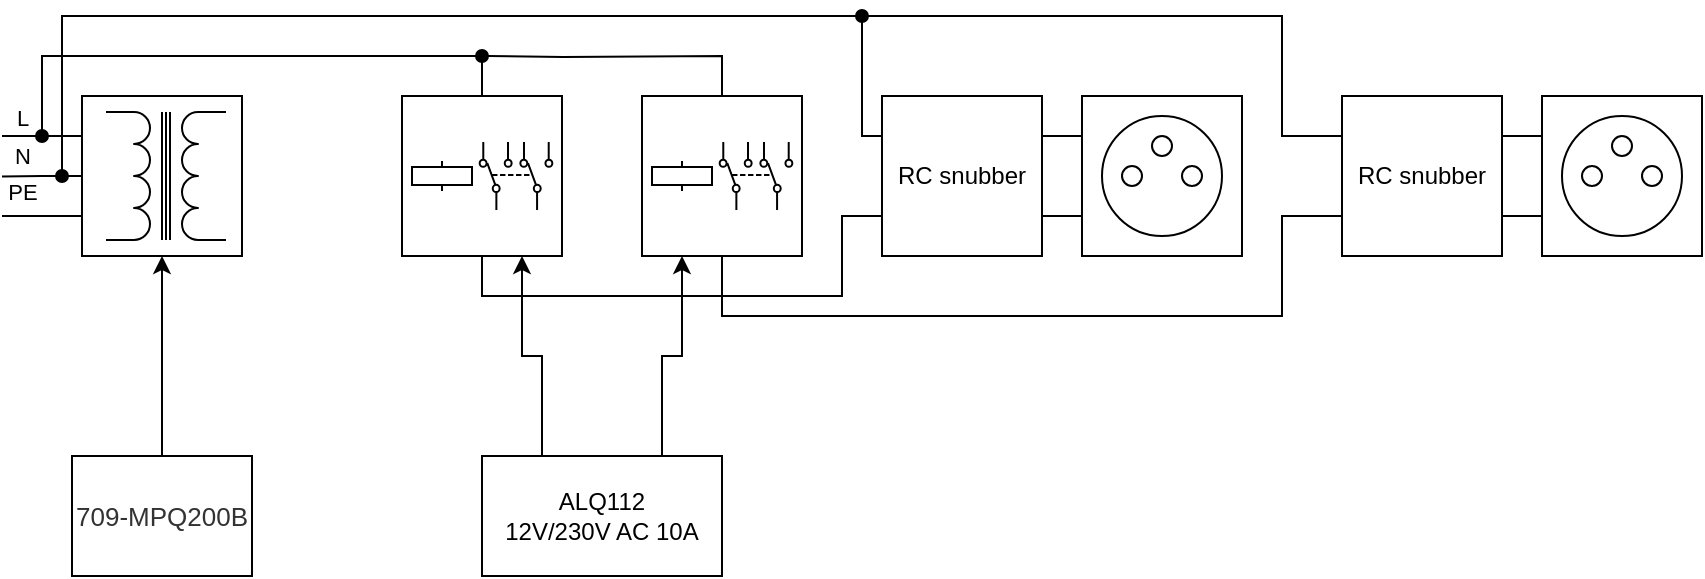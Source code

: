 <mxfile version="26.0.14">
  <diagram name="Page-1" id="16e2658f-23c8-b752-8be9-c03fbebb8bbe">
    <mxGraphModel dx="853" dy="530" grid="1" gridSize="10" guides="1" tooltips="1" connect="1" arrows="1" fold="1" page="1" pageScale="1" pageWidth="1100" pageHeight="850" background="none" math="0" shadow="0">
      <root>
        <mxCell id="0" />
        <mxCell id="1" parent="0" />
        <mxCell id="LKb27FOyA3Ze82E5zqdl-3" value="" style="group" vertex="1" connectable="0" parent="1">
          <mxGeometry x="80" y="60" width="80" height="80" as="geometry" />
        </mxCell>
        <mxCell id="LKb27FOyA3Ze82E5zqdl-4" style="edgeStyle=orthogonalEdgeStyle;rounded=0;orthogonalLoop=1;jettySize=auto;html=1;exitX=0;exitY=0.25;exitDx=0;exitDy=0;startArrow=none;startFill=0;endArrow=none;" edge="1" parent="LKb27FOyA3Ze82E5zqdl-3" source="LKb27FOyA3Ze82E5zqdl-2">
          <mxGeometry relative="1" as="geometry">
            <mxPoint x="-40" y="20.023" as="targetPoint" />
          </mxGeometry>
        </mxCell>
        <mxCell id="LKb27FOyA3Ze82E5zqdl-5" value="L" style="edgeLabel;html=1;align=center;verticalAlign=middle;resizable=0;points=[];" vertex="1" connectable="0" parent="LKb27FOyA3Ze82E5zqdl-4">
          <mxGeometry x="0.157" y="-1" relative="1" as="geometry">
            <mxPoint x="-7" y="-9" as="offset" />
          </mxGeometry>
        </mxCell>
        <mxCell id="LKb27FOyA3Ze82E5zqdl-6" style="edgeStyle=orthogonalEdgeStyle;rounded=0;orthogonalLoop=1;jettySize=auto;html=1;exitX=0;exitY=0.5;exitDx=0;exitDy=0;endArrow=none;startFill=0;" edge="1" parent="LKb27FOyA3Ze82E5zqdl-3" source="LKb27FOyA3Ze82E5zqdl-2">
          <mxGeometry relative="1" as="geometry">
            <mxPoint x="-40" y="40.2" as="targetPoint" />
          </mxGeometry>
        </mxCell>
        <mxCell id="LKb27FOyA3Ze82E5zqdl-7" value="N" style="edgeLabel;html=1;align=center;verticalAlign=middle;resizable=0;points=[];" vertex="1" connectable="0" parent="LKb27FOyA3Ze82E5zqdl-6">
          <mxGeometry x="-0.273" y="-1" relative="1" as="geometry">
            <mxPoint x="-15" y="-9" as="offset" />
          </mxGeometry>
        </mxCell>
        <mxCell id="LKb27FOyA3Ze82E5zqdl-2" value="" style="rounded=0;whiteSpace=wrap;html=1;" vertex="1" parent="LKb27FOyA3Ze82E5zqdl-3">
          <mxGeometry width="80" height="80" as="geometry" />
        </mxCell>
        <mxCell id="LKb27FOyA3Ze82E5zqdl-1" value="" style="pointerEvents=1;verticalLabelPosition=bottom;shadow=0;dashed=0;align=center;html=1;verticalAlign=top;shape=mxgraph.electrical.inductors.transformer_1;rotation=-90;" vertex="1" parent="LKb27FOyA3Ze82E5zqdl-3">
          <mxGeometry x="10" y="10" width="64" height="60" as="geometry" />
        </mxCell>
        <mxCell id="LKb27FOyA3Ze82E5zqdl-11" style="edgeStyle=orthogonalEdgeStyle;rounded=0;orthogonalLoop=1;jettySize=auto;html=1;entryX=0;entryY=0.75;entryDx=0;entryDy=0;endArrow=none;startFill=0;" edge="1" parent="1" target="LKb27FOyA3Ze82E5zqdl-2">
          <mxGeometry relative="1" as="geometry">
            <mxPoint x="40" y="120" as="sourcePoint" />
            <Array as="points">
              <mxPoint x="40" y="120" />
            </Array>
          </mxGeometry>
        </mxCell>
        <mxCell id="LKb27FOyA3Ze82E5zqdl-12" value="PE" style="edgeLabel;html=1;align=center;verticalAlign=middle;resizable=0;points=[];" vertex="1" connectable="0" parent="LKb27FOyA3Ze82E5zqdl-11">
          <mxGeometry x="0.155" relative="1" as="geometry">
            <mxPoint x="-13" y="-12" as="offset" />
          </mxGeometry>
        </mxCell>
        <mxCell id="LKb27FOyA3Ze82E5zqdl-18" value="" style="group" vertex="1" connectable="0" parent="1">
          <mxGeometry x="240" y="60" width="80" height="80" as="geometry" />
        </mxCell>
        <mxCell id="LKb27FOyA3Ze82E5zqdl-15" value="" style="whiteSpace=wrap;html=1;aspect=fixed;" vertex="1" parent="LKb27FOyA3Ze82E5zqdl-18">
          <mxGeometry width="80" height="80" as="geometry" />
        </mxCell>
        <mxCell id="LKb27FOyA3Ze82E5zqdl-16" value="" style="pointerEvents=1;verticalLabelPosition=bottom;shadow=0;dashed=0;align=center;html=1;verticalAlign=top;shape=mxgraph.electrical.electro-mechanical.dpdt3;elSwitchState=1;rotation=-90;" vertex="1" parent="LKb27FOyA3Ze82E5zqdl-18">
          <mxGeometry x="40" y="21.83" width="34" height="36.34" as="geometry" />
        </mxCell>
        <mxCell id="LKb27FOyA3Ze82E5zqdl-17" value="" style="pointerEvents=1;verticalLabelPosition=bottom;shadow=0;dashed=0;align=center;html=1;verticalAlign=top;shape=mxgraph.electrical.electro-mechanical.relay_coil;" vertex="1" parent="LKb27FOyA3Ze82E5zqdl-18">
          <mxGeometry x="5" y="32.5" width="30" height="15" as="geometry" />
        </mxCell>
        <mxCell id="LKb27FOyA3Ze82E5zqdl-20" style="edgeStyle=orthogonalEdgeStyle;rounded=0;orthogonalLoop=1;jettySize=auto;html=1;exitX=0.5;exitY=0;exitDx=0;exitDy=0;entryX=0.5;entryY=1;entryDx=0;entryDy=0;" edge="1" parent="1" source="LKb27FOyA3Ze82E5zqdl-19" target="LKb27FOyA3Ze82E5zqdl-2">
          <mxGeometry relative="1" as="geometry" />
        </mxCell>
        <mxCell id="LKb27FOyA3Ze82E5zqdl-19" value="&lt;span style=&quot;color: rgb(51, 51, 51); font-family: Arial, Helvetica, sans-serif; font-size: 13px; text-align: start; background-color: rgb(255, 255, 255);&quot;&gt;709-MPQ200B&lt;/span&gt;" style="rounded=0;whiteSpace=wrap;html=1;" vertex="1" parent="1">
          <mxGeometry x="75" y="240" width="90" height="60" as="geometry" />
        </mxCell>
        <mxCell id="LKb27FOyA3Ze82E5zqdl-21" style="edgeStyle=orthogonalEdgeStyle;rounded=0;orthogonalLoop=1;jettySize=auto;html=1;entryX=0.5;entryY=0;entryDx=0;entryDy=0;endArrow=none;startFill=1;endFill=1;startArrow=oval;" edge="1" parent="1" target="LKb27FOyA3Ze82E5zqdl-15">
          <mxGeometry relative="1" as="geometry">
            <mxPoint x="60" y="80" as="sourcePoint" />
            <Array as="points">
              <mxPoint x="60" y="40" />
              <mxPoint x="280" y="40" />
            </Array>
          </mxGeometry>
        </mxCell>
        <mxCell id="LKb27FOyA3Ze82E5zqdl-28" style="edgeStyle=orthogonalEdgeStyle;rounded=0;orthogonalLoop=1;jettySize=auto;html=1;exitX=0.25;exitY=0;exitDx=0;exitDy=0;entryX=0.75;entryY=1;entryDx=0;entryDy=0;" edge="1" parent="1" source="LKb27FOyA3Ze82E5zqdl-22" target="LKb27FOyA3Ze82E5zqdl-15">
          <mxGeometry relative="1" as="geometry" />
        </mxCell>
        <mxCell id="LKb27FOyA3Ze82E5zqdl-29" style="edgeStyle=orthogonalEdgeStyle;rounded=0;orthogonalLoop=1;jettySize=auto;html=1;exitX=0.75;exitY=0;exitDx=0;exitDy=0;entryX=0.25;entryY=1;entryDx=0;entryDy=0;" edge="1" parent="1" source="LKb27FOyA3Ze82E5zqdl-22" target="LKb27FOyA3Ze82E5zqdl-24">
          <mxGeometry relative="1" as="geometry" />
        </mxCell>
        <mxCell id="LKb27FOyA3Ze82E5zqdl-22" value="ALQ112&lt;br&gt;12V/230V AC 10A" style="rounded=0;whiteSpace=wrap;html=1;" vertex="1" parent="1">
          <mxGeometry x="280" y="240" width="120" height="60" as="geometry" />
        </mxCell>
        <mxCell id="LKb27FOyA3Ze82E5zqdl-23" value="" style="group" vertex="1" connectable="0" parent="1">
          <mxGeometry x="360" y="60" width="80" height="80" as="geometry" />
        </mxCell>
        <mxCell id="LKb27FOyA3Ze82E5zqdl-24" value="" style="whiteSpace=wrap;html=1;aspect=fixed;" vertex="1" parent="LKb27FOyA3Ze82E5zqdl-23">
          <mxGeometry width="80" height="80" as="geometry" />
        </mxCell>
        <mxCell id="LKb27FOyA3Ze82E5zqdl-25" value="" style="pointerEvents=1;verticalLabelPosition=bottom;shadow=0;dashed=0;align=center;html=1;verticalAlign=top;shape=mxgraph.electrical.electro-mechanical.dpdt3;elSwitchState=1;rotation=-90;" vertex="1" parent="LKb27FOyA3Ze82E5zqdl-23">
          <mxGeometry x="40" y="21.83" width="34" height="36.34" as="geometry" />
        </mxCell>
        <mxCell id="LKb27FOyA3Ze82E5zqdl-26" value="" style="pointerEvents=1;verticalLabelPosition=bottom;shadow=0;dashed=0;align=center;html=1;verticalAlign=top;shape=mxgraph.electrical.electro-mechanical.relay_coil;" vertex="1" parent="LKb27FOyA3Ze82E5zqdl-23">
          <mxGeometry x="5" y="32.5" width="30" height="15" as="geometry" />
        </mxCell>
        <mxCell id="LKb27FOyA3Ze82E5zqdl-27" style="edgeStyle=orthogonalEdgeStyle;rounded=0;orthogonalLoop=1;jettySize=auto;html=1;entryX=0.5;entryY=0;entryDx=0;entryDy=0;endArrow=none;startFill=1;startArrow=oval;" edge="1" parent="1" target="LKb27FOyA3Ze82E5zqdl-24">
          <mxGeometry relative="1" as="geometry">
            <mxPoint x="280" y="40" as="sourcePoint" />
          </mxGeometry>
        </mxCell>
        <mxCell id="LKb27FOyA3Ze82E5zqdl-47" style="edgeStyle=orthogonalEdgeStyle;rounded=0;orthogonalLoop=1;jettySize=auto;html=1;exitX=1;exitY=0.25;exitDx=0;exitDy=0;entryX=0;entryY=0.25;entryDx=0;entryDy=0;endArrow=none;startFill=0;" edge="1" parent="1" source="LKb27FOyA3Ze82E5zqdl-30" target="LKb27FOyA3Ze82E5zqdl-37">
          <mxGeometry relative="1" as="geometry" />
        </mxCell>
        <mxCell id="LKb27FOyA3Ze82E5zqdl-48" style="edgeStyle=orthogonalEdgeStyle;rounded=0;orthogonalLoop=1;jettySize=auto;html=1;exitX=1;exitY=0.75;exitDx=0;exitDy=0;entryX=0;entryY=0.75;entryDx=0;entryDy=0;endArrow=none;startFill=0;" edge="1" parent="1" source="LKb27FOyA3Ze82E5zqdl-30" target="LKb27FOyA3Ze82E5zqdl-37">
          <mxGeometry relative="1" as="geometry" />
        </mxCell>
        <mxCell id="LKb27FOyA3Ze82E5zqdl-30" value="RC snubber" style="whiteSpace=wrap;html=1;aspect=fixed;container=1;" vertex="1" parent="1">
          <mxGeometry x="480" y="60" width="80" height="80" as="geometry" />
        </mxCell>
        <mxCell id="LKb27FOyA3Ze82E5zqdl-49" style="edgeStyle=orthogonalEdgeStyle;rounded=0;orthogonalLoop=1;jettySize=auto;html=1;exitX=1;exitY=0.25;exitDx=0;exitDy=0;entryX=0;entryY=0.25;entryDx=0;entryDy=0;endArrow=none;startFill=0;" edge="1" parent="1" source="LKb27FOyA3Ze82E5zqdl-31" target="LKb27FOyA3Ze82E5zqdl-42">
          <mxGeometry relative="1" as="geometry" />
        </mxCell>
        <mxCell id="LKb27FOyA3Ze82E5zqdl-50" style="edgeStyle=orthogonalEdgeStyle;rounded=0;orthogonalLoop=1;jettySize=auto;html=1;exitX=1;exitY=0.75;exitDx=0;exitDy=0;entryX=0;entryY=0.75;entryDx=0;entryDy=0;endArrow=none;startFill=0;" edge="1" parent="1" source="LKb27FOyA3Ze82E5zqdl-31" target="LKb27FOyA3Ze82E5zqdl-42">
          <mxGeometry relative="1" as="geometry" />
        </mxCell>
        <mxCell id="LKb27FOyA3Ze82E5zqdl-31" value="RC snubber" style="whiteSpace=wrap;html=1;aspect=fixed;container=1;" vertex="1" parent="1">
          <mxGeometry x="710" y="60" width="80" height="80" as="geometry" />
        </mxCell>
        <mxCell id="LKb27FOyA3Ze82E5zqdl-32" style="edgeStyle=orthogonalEdgeStyle;rounded=0;orthogonalLoop=1;jettySize=auto;html=1;exitX=0.5;exitY=1;exitDx=0;exitDy=0;entryX=0;entryY=0.75;entryDx=0;entryDy=0;endArrow=none;startFill=0;" edge="1" parent="1" source="LKb27FOyA3Ze82E5zqdl-15" target="LKb27FOyA3Ze82E5zqdl-30">
          <mxGeometry relative="1" as="geometry">
            <Array as="points">
              <mxPoint x="280" y="160" />
              <mxPoint x="460" y="160" />
              <mxPoint x="460" y="120" />
            </Array>
          </mxGeometry>
        </mxCell>
        <mxCell id="LKb27FOyA3Ze82E5zqdl-33" style="edgeStyle=orthogonalEdgeStyle;rounded=0;orthogonalLoop=1;jettySize=auto;html=1;exitX=0.5;exitY=1;exitDx=0;exitDy=0;entryX=0;entryY=0.75;entryDx=0;entryDy=0;endArrow=none;startFill=0;" edge="1" parent="1" source="LKb27FOyA3Ze82E5zqdl-24" target="LKb27FOyA3Ze82E5zqdl-31">
          <mxGeometry relative="1" as="geometry">
            <Array as="points">
              <mxPoint x="400" y="170" />
              <mxPoint x="680" y="170" />
              <mxPoint x="680" y="120" />
            </Array>
          </mxGeometry>
        </mxCell>
        <mxCell id="LKb27FOyA3Ze82E5zqdl-34" style="edgeStyle=orthogonalEdgeStyle;rounded=0;orthogonalLoop=1;jettySize=auto;html=1;entryX=0;entryY=0.25;entryDx=0;entryDy=0;startArrow=oval;startFill=1;endArrow=none;" edge="1" parent="1" target="LKb27FOyA3Ze82E5zqdl-30">
          <mxGeometry relative="1" as="geometry">
            <mxPoint x="70" y="100" as="sourcePoint" />
            <Array as="points">
              <mxPoint x="70" y="20" />
              <mxPoint x="470" y="20" />
              <mxPoint x="470" y="80" />
            </Array>
          </mxGeometry>
        </mxCell>
        <mxCell id="LKb27FOyA3Ze82E5zqdl-35" style="edgeStyle=orthogonalEdgeStyle;rounded=0;orthogonalLoop=1;jettySize=auto;html=1;entryX=0;entryY=0.25;entryDx=0;entryDy=0;endArrow=none;startFill=1;startArrow=oval;" edge="1" parent="1" target="LKb27FOyA3Ze82E5zqdl-31">
          <mxGeometry relative="1" as="geometry">
            <mxPoint x="470" y="20" as="sourcePoint" />
            <Array as="points">
              <mxPoint x="680" y="20" />
              <mxPoint x="680" y="80" />
            </Array>
          </mxGeometry>
        </mxCell>
        <mxCell id="LKb27FOyA3Ze82E5zqdl-37" value="" style="whiteSpace=wrap;html=1;aspect=fixed;container=1;" vertex="1" parent="1">
          <mxGeometry x="580" y="60" width="80" height="80" as="geometry" />
        </mxCell>
        <mxCell id="LKb27FOyA3Ze82E5zqdl-38" value="" style="ellipse;whiteSpace=wrap;html=1;aspect=fixed;" vertex="1" parent="LKb27FOyA3Ze82E5zqdl-37">
          <mxGeometry x="10" y="10" width="60" height="60" as="geometry" />
        </mxCell>
        <mxCell id="LKb27FOyA3Ze82E5zqdl-39" value="" style="ellipse;whiteSpace=wrap;html=1;aspect=fixed;" vertex="1" parent="LKb27FOyA3Ze82E5zqdl-37">
          <mxGeometry x="20" y="35" width="10" height="10" as="geometry" />
        </mxCell>
        <mxCell id="LKb27FOyA3Ze82E5zqdl-40" value="" style="ellipse;whiteSpace=wrap;html=1;aspect=fixed;" vertex="1" parent="LKb27FOyA3Ze82E5zqdl-37">
          <mxGeometry x="50" y="35" width="10" height="10" as="geometry" />
        </mxCell>
        <mxCell id="LKb27FOyA3Ze82E5zqdl-41" value="" style="ellipse;whiteSpace=wrap;html=1;aspect=fixed;" vertex="1" parent="LKb27FOyA3Ze82E5zqdl-37">
          <mxGeometry x="35" y="20" width="10" height="10" as="geometry" />
        </mxCell>
        <mxCell id="LKb27FOyA3Ze82E5zqdl-42" value="" style="whiteSpace=wrap;html=1;aspect=fixed;container=1;" vertex="1" parent="1">
          <mxGeometry x="810" y="60" width="80" height="80" as="geometry" />
        </mxCell>
        <mxCell id="LKb27FOyA3Ze82E5zqdl-43" value="" style="ellipse;whiteSpace=wrap;html=1;aspect=fixed;" vertex="1" parent="LKb27FOyA3Ze82E5zqdl-42">
          <mxGeometry x="10" y="10" width="60" height="60" as="geometry" />
        </mxCell>
        <mxCell id="LKb27FOyA3Ze82E5zqdl-44" value="" style="ellipse;whiteSpace=wrap;html=1;aspect=fixed;" vertex="1" parent="LKb27FOyA3Ze82E5zqdl-42">
          <mxGeometry x="20" y="35" width="10" height="10" as="geometry" />
        </mxCell>
        <mxCell id="LKb27FOyA3Ze82E5zqdl-45" value="" style="ellipse;whiteSpace=wrap;html=1;aspect=fixed;" vertex="1" parent="LKb27FOyA3Ze82E5zqdl-42">
          <mxGeometry x="50" y="35" width="10" height="10" as="geometry" />
        </mxCell>
        <mxCell id="LKb27FOyA3Ze82E5zqdl-46" value="" style="ellipse;whiteSpace=wrap;html=1;aspect=fixed;" vertex="1" parent="LKb27FOyA3Ze82E5zqdl-42">
          <mxGeometry x="35" y="20" width="10" height="10" as="geometry" />
        </mxCell>
      </root>
    </mxGraphModel>
  </diagram>
</mxfile>
